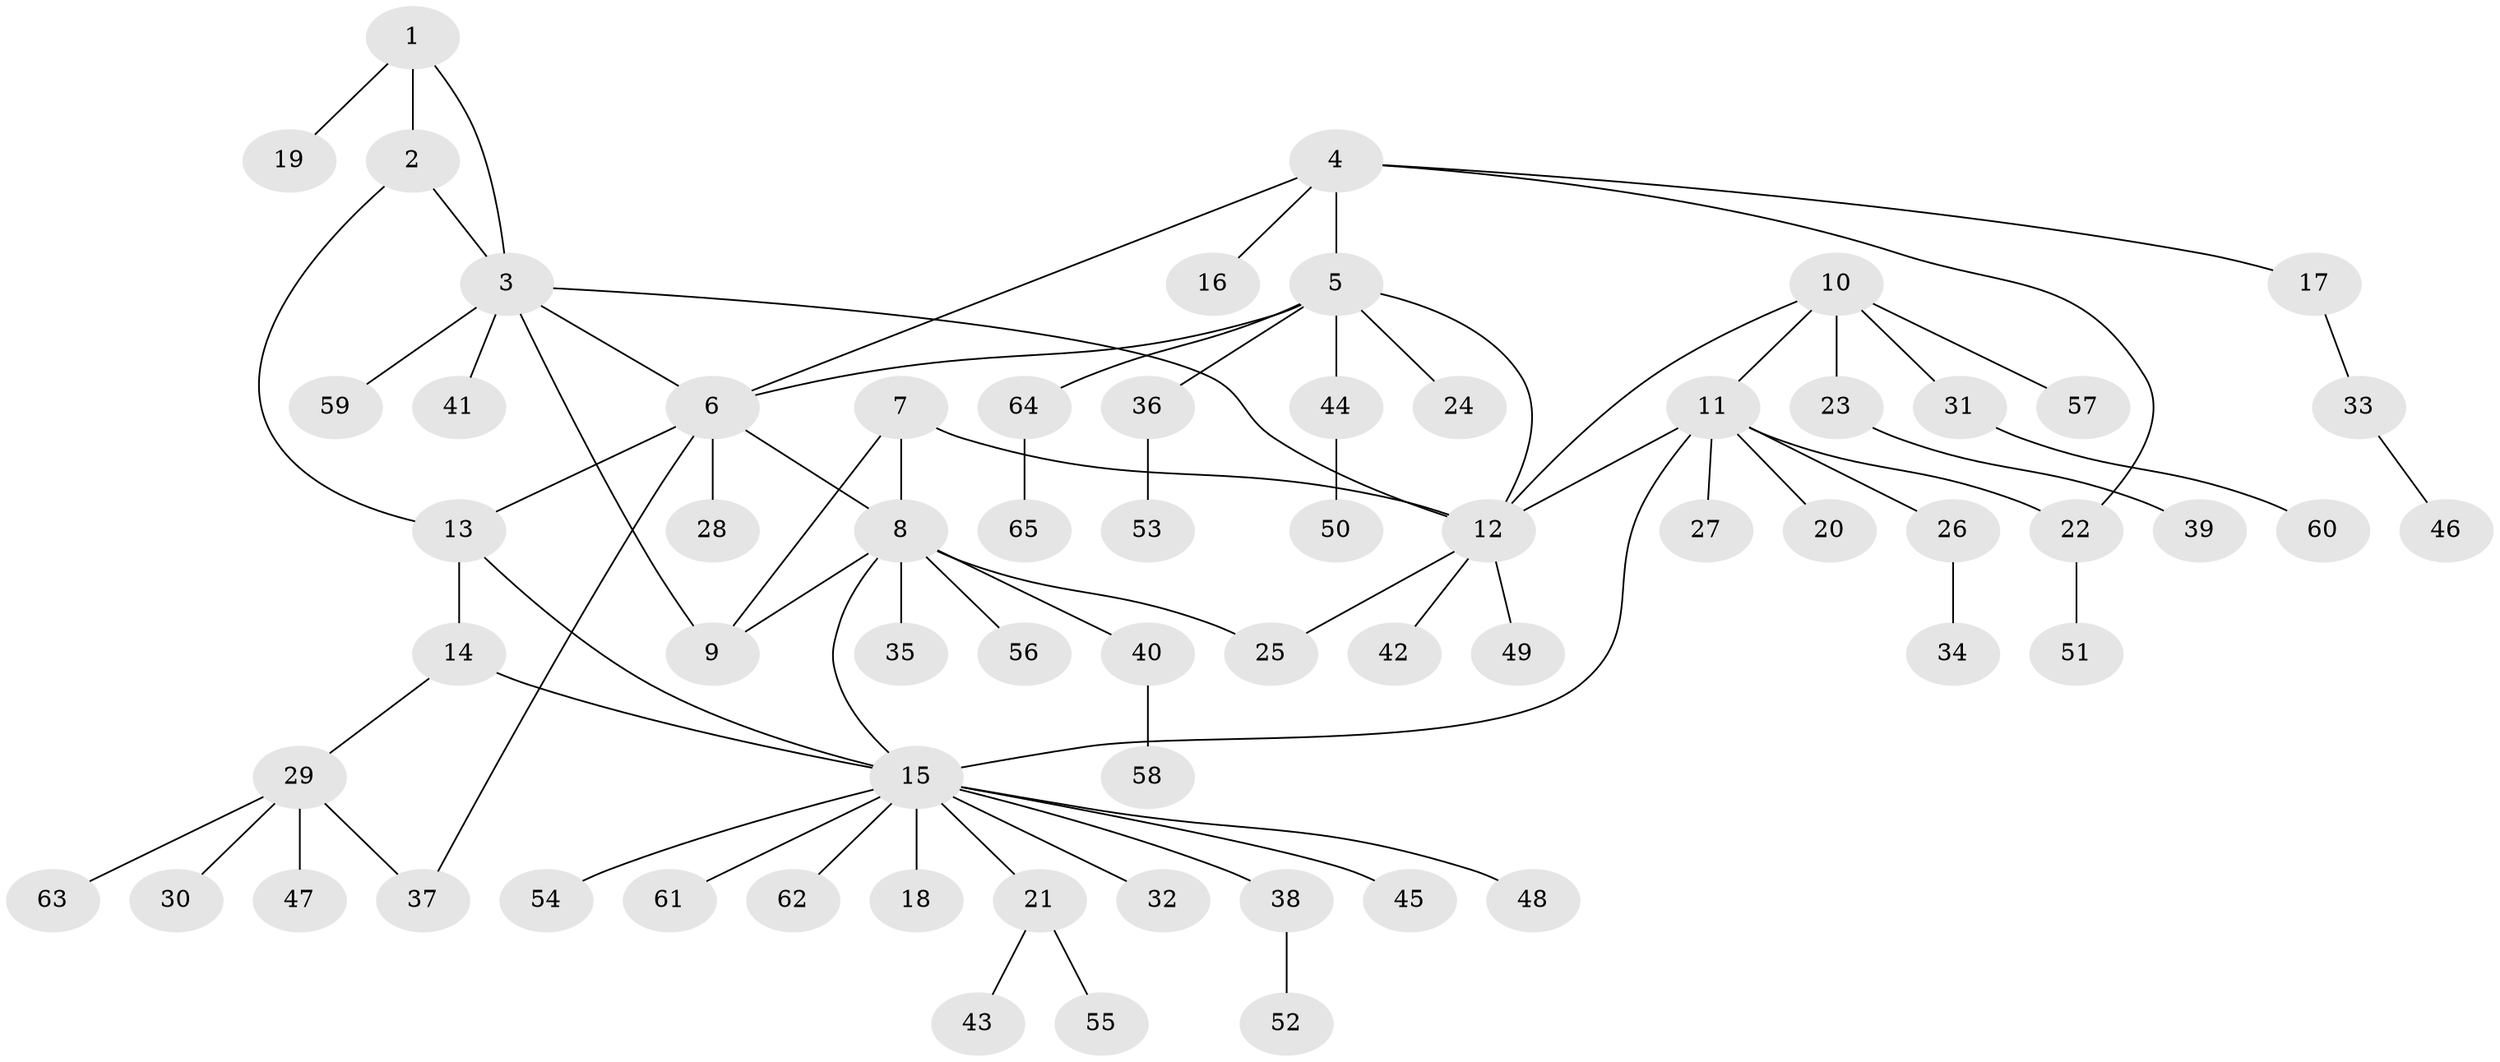 // coarse degree distribution, {4: 0.09090909090909091, 6: 0.12121212121212122, 5: 0.06060606060606061, 1: 0.5454545454545454, 2: 0.09090909090909091, 3: 0.06060606060606061, 10: 0.030303030303030304}
// Generated by graph-tools (version 1.1) at 2025/37/03/04/25 23:37:50]
// undirected, 65 vertices, 78 edges
graph export_dot {
  node [color=gray90,style=filled];
  1;
  2;
  3;
  4;
  5;
  6;
  7;
  8;
  9;
  10;
  11;
  12;
  13;
  14;
  15;
  16;
  17;
  18;
  19;
  20;
  21;
  22;
  23;
  24;
  25;
  26;
  27;
  28;
  29;
  30;
  31;
  32;
  33;
  34;
  35;
  36;
  37;
  38;
  39;
  40;
  41;
  42;
  43;
  44;
  45;
  46;
  47;
  48;
  49;
  50;
  51;
  52;
  53;
  54;
  55;
  56;
  57;
  58;
  59;
  60;
  61;
  62;
  63;
  64;
  65;
  1 -- 2;
  1 -- 3;
  1 -- 19;
  2 -- 3;
  2 -- 13;
  3 -- 6;
  3 -- 9;
  3 -- 12;
  3 -- 41;
  3 -- 59;
  4 -- 5;
  4 -- 6;
  4 -- 16;
  4 -- 17;
  4 -- 22;
  5 -- 6;
  5 -- 12;
  5 -- 24;
  5 -- 36;
  5 -- 44;
  5 -- 64;
  6 -- 8;
  6 -- 13;
  6 -- 28;
  6 -- 37;
  7 -- 8;
  7 -- 9;
  7 -- 12;
  8 -- 9;
  8 -- 15;
  8 -- 25;
  8 -- 35;
  8 -- 40;
  8 -- 56;
  10 -- 11;
  10 -- 12;
  10 -- 23;
  10 -- 31;
  10 -- 57;
  11 -- 12;
  11 -- 15;
  11 -- 20;
  11 -- 22;
  11 -- 26;
  11 -- 27;
  12 -- 25;
  12 -- 42;
  12 -- 49;
  13 -- 14;
  13 -- 15;
  14 -- 15;
  14 -- 29;
  15 -- 18;
  15 -- 21;
  15 -- 32;
  15 -- 38;
  15 -- 45;
  15 -- 48;
  15 -- 54;
  15 -- 61;
  15 -- 62;
  17 -- 33;
  21 -- 43;
  21 -- 55;
  22 -- 51;
  23 -- 39;
  26 -- 34;
  29 -- 30;
  29 -- 37;
  29 -- 47;
  29 -- 63;
  31 -- 60;
  33 -- 46;
  36 -- 53;
  38 -- 52;
  40 -- 58;
  44 -- 50;
  64 -- 65;
}
